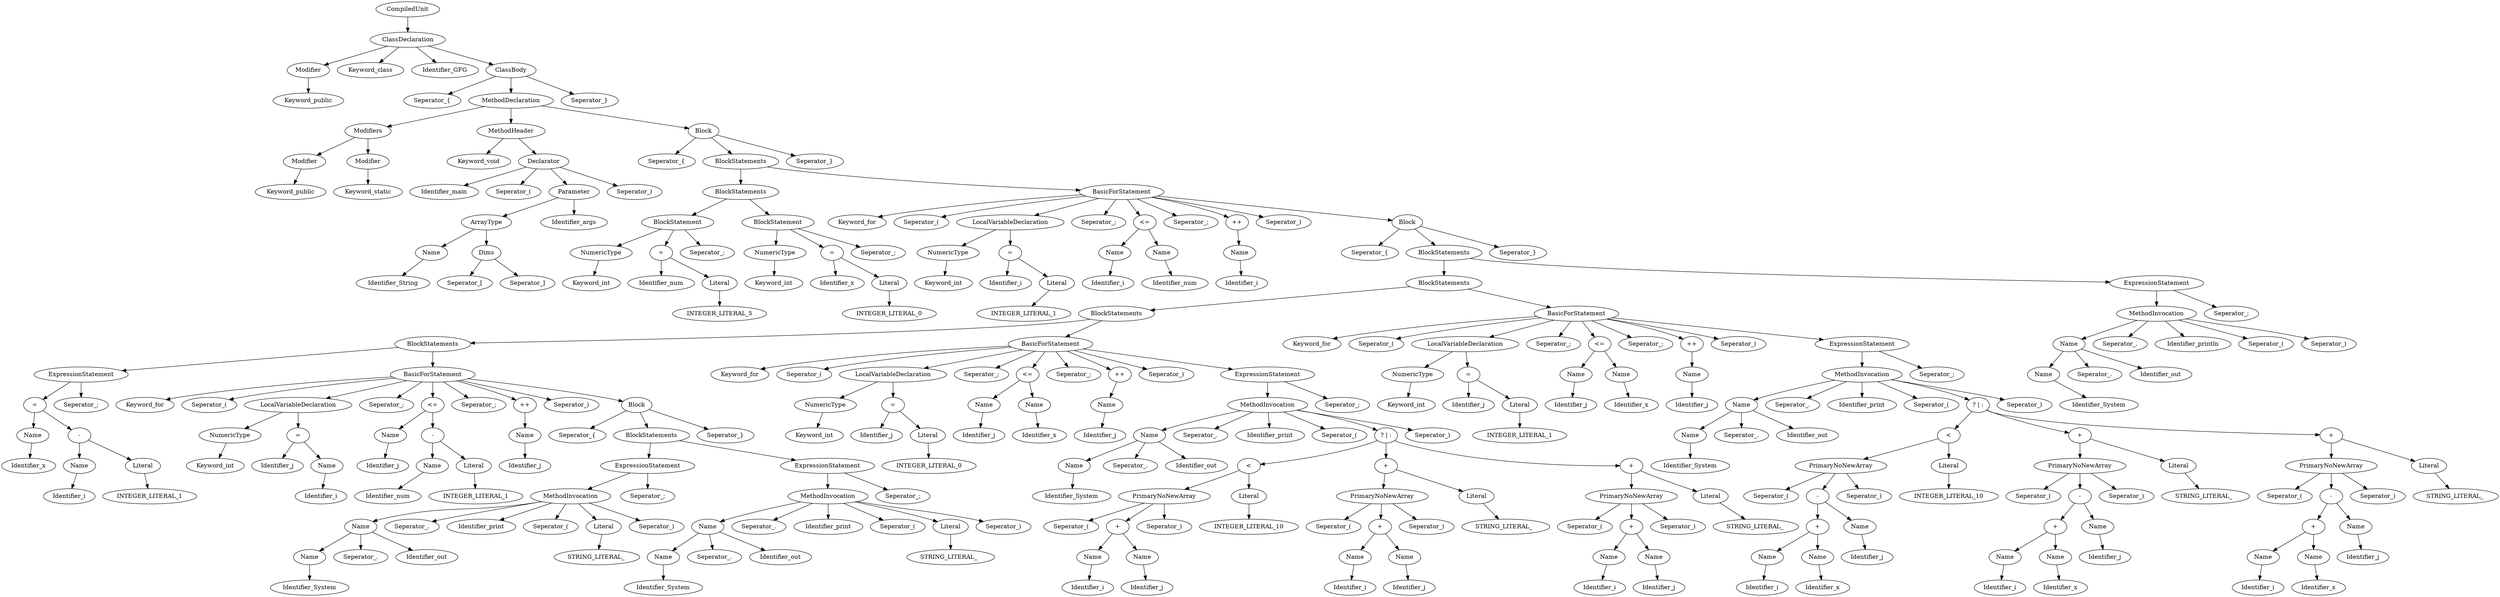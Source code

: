 digraph G{
node[ordering=out]
n1a[label="Keyword_public"]
n1[label="Modifier"]
n1->n1a
n2a[label="Keyword_public"]
n2[label="Modifier"]
n2->n2a
n3a[label="Keyword_static"]
n3[label="Modifier"]
n3->n3a
n4[label="Modifiers"]
n4->n2
n4->n3
n5a[label="Identifier_String"]
n5[label="Name"]
n5->n5a
n6a[label="Seperator_["]
n6b[label="Seperator_]"]
n6[label="Dims"]
n6->n6a
n6->n6b
n7[label="ArrayType"]
n7->n5
n7->n6
n8b[label="Identifier_args"]
n8[label="Parameter"]
n8->n7
n8->n8b
n9a[label="Identifier_main"]
n9b[label="Seperator_("]
n9d[label="Seperator_)"]
n9[label="Declarator"]
n9->n9a
n9->n9b
n9->n8
n9->n9d
n10a[label="Keyword_void"]
n10[label="MethodHeader"]
n10->n10a
n10->n9
n11a[label="Keyword_int"]
n11[label="NumericType"]
n11->n11a
n12a[label="INTEGER_LITERAL_5"]
n12[label="Literal"]
n12->n12a
n13a[label="Identifier_num"]
n13[label="="]
n13->n13a
n13->n12
n14c[label="Seperator_;"]
n14[label="BlockStatement"]
n14->n11
n14->n13
n14->n14c
n15a[label="Keyword_int"]
n15[label="NumericType"]
n15->n15a
n16a[label="INTEGER_LITERAL_0"]
n16[label="Literal"]
n16->n16a
n17a[label="Identifier_x"]
n17[label="="]
n17->n17a
n17->n16
n18c[label="Seperator_;"]
n18[label="BlockStatement"]
n18->n15
n18->n17
n18->n18c
n19[label="BlockStatements"]
n19->n14
n19->n18
n20a[label="Keyword_int"]
n20[label="NumericType"]
n20->n20a
n21a[label="INTEGER_LITERAL_1"]
n21[label="Literal"]
n21->n21a
n22a[label="Identifier_i"]
n22[label="="]
n22->n22a
n22->n21
n23[label="LocalVariableDeclaration"]
n23->n20
n23->n22
n24a[label="Identifier_i"]
n24[label="Name"]
n24->n24a
n25a[label="Identifier_num"]
n25[label="Name"]
n25->n25a
n26[label="<="]
n26->n24
n26->n25
n27a[label="Identifier_i"]
n27[label="Name"]
n27->n27a
n28[label="++"]
n28->n27
n29a[label="Identifier_x"]
n29[label="Name"]
n29->n29a
n30a[label="Identifier_i"]
n30[label="Name"]
n30->n30a
n31a[label="INTEGER_LITERAL_1"]
n31[label="Literal"]
n31->n31a
n32[label="-"]
n32->n30
n32->n31
n33[label="="]
n33->n29
n33->n32
n34b[label="Seperator_;"]
n34[label="ExpressionStatement"]
n34->n33
n34->n34b
n35a[label="Keyword_int"]
n35[label="NumericType"]
n35->n35a
n36a[label="Identifier_i"]
n36[label="Name"]
n36->n36a
n37a[label="Identifier_j"]
n37[label="="]
n37->n37a
n37->n36
n38[label="LocalVariableDeclaration"]
n38->n35
n38->n37
n39a[label="Identifier_j"]
n39[label="Name"]
n39->n39a
n40a[label="Identifier_num"]
n40[label="Name"]
n40->n40a
n41a[label="INTEGER_LITERAL_1"]
n41[label="Literal"]
n41->n41a
n42[label="-"]
n42->n40
n42->n41
n43[label="<="]
n43->n39
n43->n42
n44a[label="Identifier_j"]
n44[label="Name"]
n44->n44a
n45[label="++"]
n45->n44
n46a[label="Identifier_System"]
n46[label="Name"]
n46->n46a
n47b[label="Seperator_."]
n47c[label="Identifier_out"]
n47[label="Name"]
n47->n46
n47->n47b
n47->n47c
n48a[label="STRING_LITERAL_ "]
n48[label="Literal"]
n48->n48a
n49b[label="Seperator_."]
n49c[label="Identifier_print"]
n49d[label="Seperator_("]
n49f[label="Seperator_)"]
n49[label="MethodInvocation"]
n49->n47
n49->n49b
n49->n49c
n49->n49d
n49->n48
n49->n49f
n50b[label="Seperator_;"]
n50[label="ExpressionStatement"]
n50->n49
n50->n50b
n51a[label="Identifier_System"]
n51[label="Name"]
n51->n51a
n52b[label="Seperator_."]
n52c[label="Identifier_out"]
n52[label="Name"]
n52->n51
n52->n52b
n52->n52c
n53a[label="STRING_LITERAL_  "]
n53[label="Literal"]
n53->n53a
n54b[label="Seperator_."]
n54c[label="Identifier_print"]
n54d[label="Seperator_("]
n54f[label="Seperator_)"]
n54[label="MethodInvocation"]
n54->n52
n54->n54b
n54->n54c
n54->n54d
n54->n53
n54->n54f
n55b[label="Seperator_;"]
n55[label="ExpressionStatement"]
n55->n54
n55->n55b
n56[label="BlockStatements"]
n56->n50
n56->n55
n57a[label="Seperator_{"]
n57c[label="Seperator_}"]
n57[label="Block"]
n57->n57a
n57->n56
n57->n57c
n58a[label="Keyword_for"]
n58b[label="Seperator_("]
n58d[label="Seperator_;"]
n58f[label="Seperator_;"]
n58h[label="Seperator_)"]
n58[label="BasicForStatement"]
n58->n58a
n58->n58b
n58->n38
n58->n58d
n58->n43
n58->n58f
n58->n45
n58->n58h
n58->n57
n59[label="BlockStatements"]
n59->n34
n59->n58
n60a[label="Keyword_int"]
n60[label="NumericType"]
n60->n60a
n61a[label="INTEGER_LITERAL_0"]
n61[label="Literal"]
n61->n61a
n62a[label="Identifier_j"]
n62[label="="]
n62->n62a
n62->n61
n63[label="LocalVariableDeclaration"]
n63->n60
n63->n62
n64a[label="Identifier_j"]
n64[label="Name"]
n64->n64a
n65a[label="Identifier_x"]
n65[label="Name"]
n65->n65a
n66[label="<="]
n66->n64
n66->n65
n67a[label="Identifier_j"]
n67[label="Name"]
n67->n67a
n68[label="++"]
n68->n67
n69a[label="Identifier_System"]
n69[label="Name"]
n69->n69a
n70b[label="Seperator_."]
n70c[label="Identifier_out"]
n70[label="Name"]
n70->n69
n70->n70b
n70->n70c
n71a[label="Identifier_i"]
n71[label="Name"]
n71->n71a
n72a[label="Identifier_j"]
n72[label="Name"]
n72->n72a
n73[label="+"]
n73->n71
n73->n72
n74a[label="Seperator_("]
n74c[label="Seperator_)"]
n74[label="PrimaryNoNewArray"]
n74->n74a
n74->n73
n74->n74c
n75a[label="INTEGER_LITERAL_10"]
n75[label="Literal"]
n75->n75a
n76[label="<"]
n76->n74
n76->n75
n77a[label="Identifier_i"]
n77[label="Name"]
n77->n77a
n78a[label="Identifier_j"]
n78[label="Name"]
n78->n78a
n79[label="+"]
n79->n77
n79->n78
n80a[label="Seperator_("]
n80c[label="Seperator_)"]
n80[label="PrimaryNoNewArray"]
n80->n80a
n80->n79
n80->n80c
n81a[label="STRING_LITERAL_  "]
n81[label="Literal"]
n81->n81a
n82[label="+"]
n82->n80
n82->n81
n83a[label="Identifier_i"]
n83[label="Name"]
n83->n83a
n84a[label="Identifier_j"]
n84[label="Name"]
n84->n84a
n85[label="+"]
n85->n83
n85->n84
n86a[label="Seperator_("]
n86c[label="Seperator_)"]
n86[label="PrimaryNoNewArray"]
n86->n86a
n86->n85
n86->n86c
n87a[label="STRING_LITERAL_ "]
n87[label="Literal"]
n87->n87a
n88[label="+"]
n88->n86
n88->n87
n89[label="? | :"]
n89->n76
n89->n82
n89->n88
n90b[label="Seperator_."]
n90c[label="Identifier_print"]
n90d[label="Seperator_("]
n90f[label="Seperator_)"]
n90[label="MethodInvocation"]
n90->n70
n90->n90b
n90->n90c
n90->n90d
n90->n89
n90->n90f
n91b[label="Seperator_;"]
n91[label="ExpressionStatement"]
n91->n90
n91->n91b
n92a[label="Keyword_for"]
n92b[label="Seperator_("]
n92d[label="Seperator_;"]
n92f[label="Seperator_;"]
n92h[label="Seperator_)"]
n92[label="BasicForStatement"]
n92->n92a
n92->n92b
n92->n63
n92->n92d
n92->n66
n92->n92f
n92->n68
n92->n92h
n92->n91
n93[label="BlockStatements"]
n93->n59
n93->n92
n94a[label="Keyword_int"]
n94[label="NumericType"]
n94->n94a
n95a[label="INTEGER_LITERAL_1"]
n95[label="Literal"]
n95->n95a
n96a[label="Identifier_j"]
n96[label="="]
n96->n96a
n96->n95
n97[label="LocalVariableDeclaration"]
n97->n94
n97->n96
n98a[label="Identifier_j"]
n98[label="Name"]
n98->n98a
n99a[label="Identifier_x"]
n99[label="Name"]
n99->n99a
n100[label="<="]
n100->n98
n100->n99
n101a[label="Identifier_j"]
n101[label="Name"]
n101->n101a
n102[label="++"]
n102->n101
n103a[label="Identifier_System"]
n103[label="Name"]
n103->n103a
n104b[label="Seperator_."]
n104c[label="Identifier_out"]
n104[label="Name"]
n104->n103
n104->n104b
n104->n104c
n105a[label="Identifier_i"]
n105[label="Name"]
n105->n105a
n106a[label="Identifier_x"]
n106[label="Name"]
n106->n106a
n107[label="+"]
n107->n105
n107->n106
n108a[label="Identifier_j"]
n108[label="Name"]
n108->n108a
n109[label="-"]
n109->n107
n109->n108
n110a[label="Seperator_("]
n110c[label="Seperator_)"]
n110[label="PrimaryNoNewArray"]
n110->n110a
n110->n109
n110->n110c
n111a[label="INTEGER_LITERAL_10"]
n111[label="Literal"]
n111->n111a
n112[label="<"]
n112->n110
n112->n111
n113a[label="Identifier_i"]
n113[label="Name"]
n113->n113a
n114a[label="Identifier_x"]
n114[label="Name"]
n114->n114a
n115[label="+"]
n115->n113
n115->n114
n116a[label="Identifier_j"]
n116[label="Name"]
n116->n116a
n117[label="-"]
n117->n115
n117->n116
n118a[label="Seperator_("]
n118c[label="Seperator_)"]
n118[label="PrimaryNoNewArray"]
n118->n118a
n118->n117
n118->n118c
n119a[label="STRING_LITERAL_  "]
n119[label="Literal"]
n119->n119a
n120[label="+"]
n120->n118
n120->n119
n121a[label="Identifier_i"]
n121[label="Name"]
n121->n121a
n122a[label="Identifier_x"]
n122[label="Name"]
n122->n122a
n123[label="+"]
n123->n121
n123->n122
n124a[label="Identifier_j"]
n124[label="Name"]
n124->n124a
n125[label="-"]
n125->n123
n125->n124
n126a[label="Seperator_("]
n126c[label="Seperator_)"]
n126[label="PrimaryNoNewArray"]
n126->n126a
n126->n125
n126->n126c
n127a[label="STRING_LITERAL_ "]
n127[label="Literal"]
n127->n127a
n128[label="+"]
n128->n126
n128->n127
n129[label="? | :"]
n129->n112
n129->n120
n129->n128
n130b[label="Seperator_."]
n130c[label="Identifier_print"]
n130d[label="Seperator_("]
n130f[label="Seperator_)"]
n130[label="MethodInvocation"]
n130->n104
n130->n130b
n130->n130c
n130->n130d
n130->n129
n130->n130f
n131b[label="Seperator_;"]
n131[label="ExpressionStatement"]
n131->n130
n131->n131b
n132a[label="Keyword_for"]
n132b[label="Seperator_("]
n132d[label="Seperator_;"]
n132f[label="Seperator_;"]
n132h[label="Seperator_)"]
n132[label="BasicForStatement"]
n132->n132a
n132->n132b
n132->n97
n132->n132d
n132->n100
n132->n132f
n132->n102
n132->n132h
n132->n131
n133[label="BlockStatements"]
n133->n93
n133->n132
n134a[label="Identifier_System"]
n134[label="Name"]
n134->n134a
n135b[label="Seperator_."]
n135c[label="Identifier_out"]
n135[label="Name"]
n135->n134
n135->n135b
n135->n135c
n136b[label="Seperator_."]
n136c[label="Identifier_println"]
n136d[label="Seperator_("]
n136e[label="Seperator_)"]
n136[label="MethodInvocation"]
n136->n135
n136->n136b
n136->n136c
n136->n136d
n136->n136e
n137b[label="Seperator_;"]
n137[label="ExpressionStatement"]
n137->n136
n137->n137b
n138[label="BlockStatements"]
n138->n133
n138->n137
n139a[label="Seperator_{"]
n139c[label="Seperator_}"]
n139[label="Block"]
n139->n139a
n139->n138
n139->n139c
n140a[label="Keyword_for"]
n140b[label="Seperator_("]
n140d[label="Seperator_;"]
n140f[label="Seperator_;"]
n140h[label="Seperator_)"]
n140[label="BasicForStatement"]
n140->n140a
n140->n140b
n140->n23
n140->n140d
n140->n26
n140->n140f
n140->n28
n140->n140h
n140->n139
n141[label="BlockStatements"]
n141->n19
n141->n140
n142a[label="Seperator_{"]
n142c[label="Seperator_}"]
n142[label="Block"]
n142->n142a
n142->n141
n142->n142c
n143[label="MethodDeclaration"]
n143->n4
n143->n10
n143->n142
n144a[label="Seperator_{"]
n144c[label="Seperator_}"]
n144[label="ClassBody"]
n144->n144a
n144->n143
n144->n144c
n145b[label="Keyword_class"]
n145c[label="Identifier_GFG"]
n145[label="ClassDeclaration"]
n145->n1
n145->n145b
n145->n145c
n145->n144
n146[label="CompiledUnit"]
n146->n145
}
